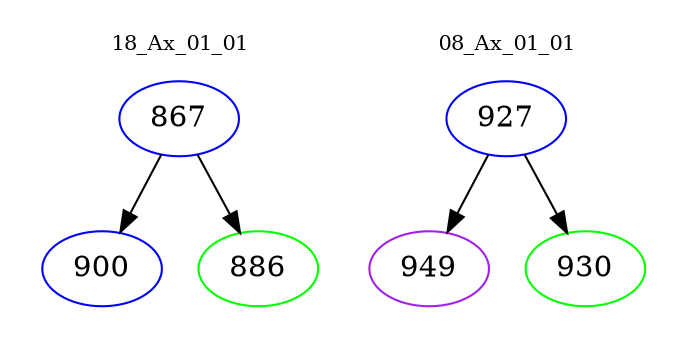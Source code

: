 digraph{
subgraph cluster_0 {
color = white
label = "18_Ax_01_01";
fontsize=10;
T0_867 [label="867", color="blue"]
T0_867 -> T0_900 [color="black"]
T0_900 [label="900", color="blue"]
T0_867 -> T0_886 [color="black"]
T0_886 [label="886", color="green"]
}
subgraph cluster_1 {
color = white
label = "08_Ax_01_01";
fontsize=10;
T1_927 [label="927", color="blue"]
T1_927 -> T1_949 [color="black"]
T1_949 [label="949", color="purple"]
T1_927 -> T1_930 [color="black"]
T1_930 [label="930", color="green"]
}
}
